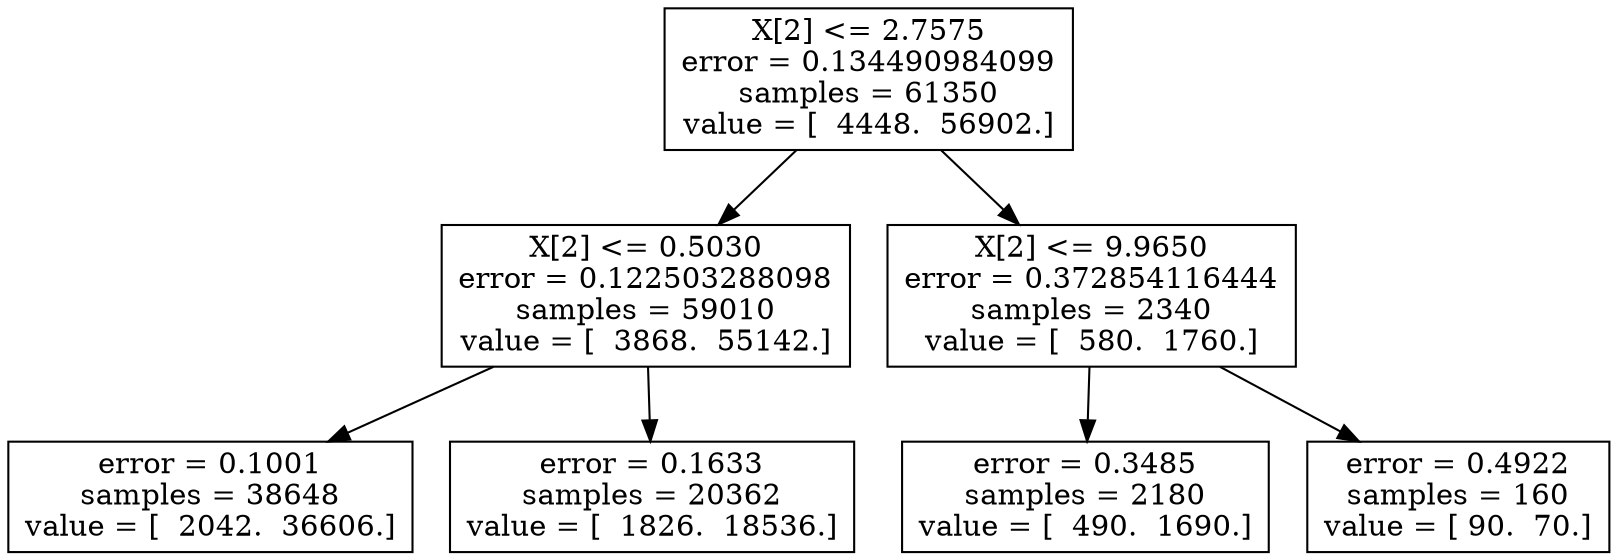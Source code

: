 digraph Tree {
0 [label="X[2] <= 2.7575\nerror = 0.134490984099\nsamples = 61350\nvalue = [  4448.  56902.]", shape="box"] ;
1 [label="X[2] <= 0.5030\nerror = 0.122503288098\nsamples = 59010\nvalue = [  3868.  55142.]", shape="box"] ;
0 -> 1 ;
2 [label="error = 0.1001\nsamples = 38648\nvalue = [  2042.  36606.]", shape="box"] ;
1 -> 2 ;
3 [label="error = 0.1633\nsamples = 20362\nvalue = [  1826.  18536.]", shape="box"] ;
1 -> 3 ;
4 [label="X[2] <= 9.9650\nerror = 0.372854116444\nsamples = 2340\nvalue = [  580.  1760.]", shape="box"] ;
0 -> 4 ;
5 [label="error = 0.3485\nsamples = 2180\nvalue = [  490.  1690.]", shape="box"] ;
4 -> 5 ;
6 [label="error = 0.4922\nsamples = 160\nvalue = [ 90.  70.]", shape="box"] ;
4 -> 6 ;
}